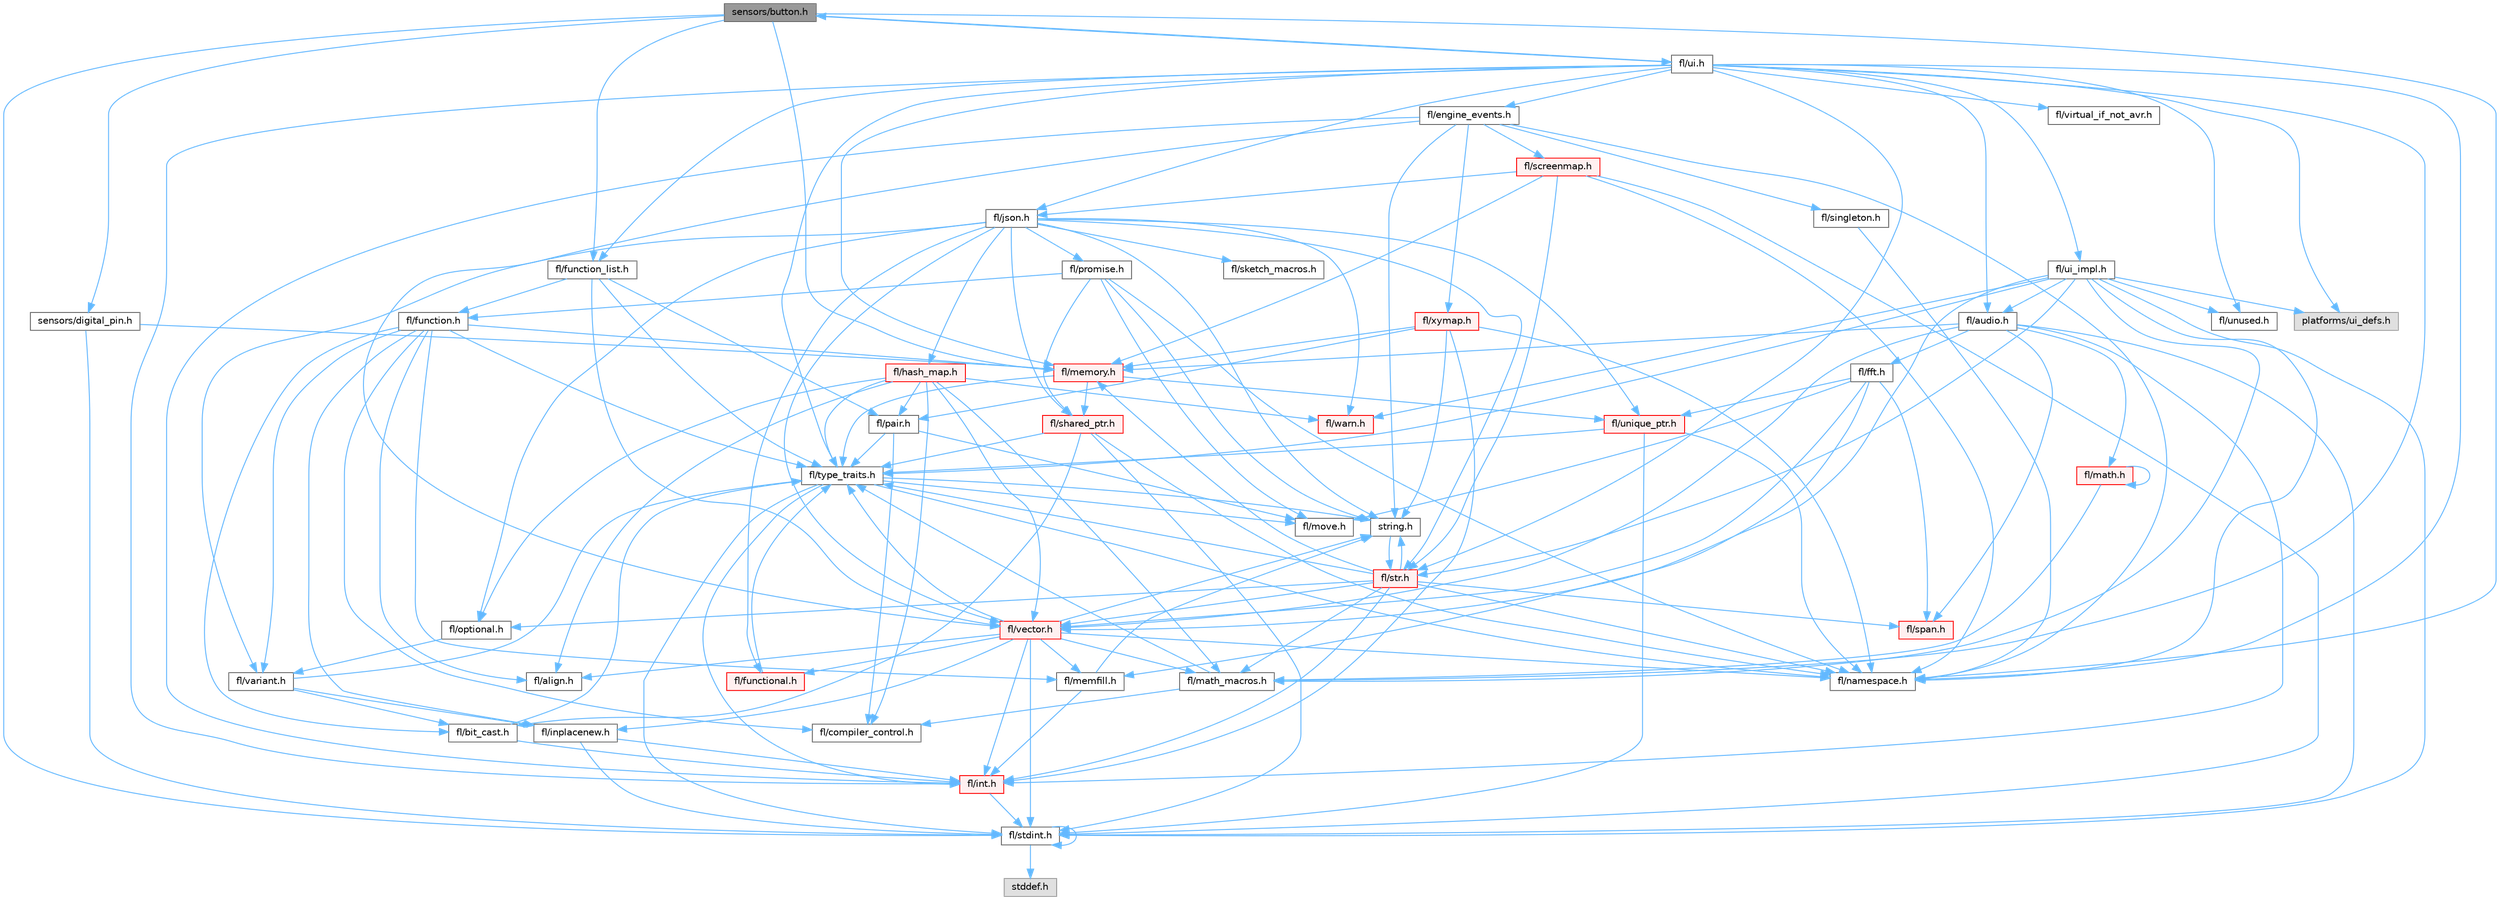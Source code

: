 digraph "sensors/button.h"
{
 // INTERACTIVE_SVG=YES
 // LATEX_PDF_SIZE
  bgcolor="transparent";
  edge [fontname=Helvetica,fontsize=10,labelfontname=Helvetica,labelfontsize=10];
  node [fontname=Helvetica,fontsize=10,shape=box,height=0.2,width=0.4];
  Node1 [id="Node000001",label="sensors/button.h",height=0.2,width=0.4,color="gray40", fillcolor="grey60", style="filled", fontcolor="black",tooltip=" "];
  Node1 -> Node2 [id="edge1_Node000001_Node000002",color="steelblue1",style="solid",tooltip=" "];
  Node2 [id="Node000002",label="fl/stdint.h",height=0.2,width=0.4,color="grey40", fillcolor="white", style="filled",URL="$df/dd8/stdint_8h.html",tooltip=" "];
  Node2 -> Node3 [id="edge2_Node000002_Node000003",color="steelblue1",style="solid",tooltip=" "];
  Node3 [id="Node000003",label="stddef.h",height=0.2,width=0.4,color="grey60", fillcolor="#E0E0E0", style="filled",tooltip=" "];
  Node2 -> Node2 [id="edge3_Node000002_Node000002",color="steelblue1",style="solid",tooltip=" "];
  Node1 -> Node4 [id="edge4_Node000001_Node000004",color="steelblue1",style="solid",tooltip=" "];
  Node4 [id="Node000004",label="fl/function_list.h",height=0.2,width=0.4,color="grey40", fillcolor="white", style="filled",URL="$d0/d64/function__list_8h.html",tooltip=" "];
  Node4 -> Node5 [id="edge5_Node000004_Node000005",color="steelblue1",style="solid",tooltip=" "];
  Node5 [id="Node000005",label="fl/function.h",height=0.2,width=0.4,color="grey40", fillcolor="white", style="filled",URL="$dd/d67/function_8h.html",tooltip=" "];
  Node5 -> Node6 [id="edge6_Node000005_Node000006",color="steelblue1",style="solid",tooltip=" "];
  Node6 [id="Node000006",label="fl/memory.h",height=0.2,width=0.4,color="red", fillcolor="#FFF0F0", style="filled",URL="$dc/d18/memory_8h.html",tooltip=" "];
  Node6 -> Node48 [id="edge7_Node000006_Node000048",color="steelblue1",style="solid",tooltip=" "];
  Node48 [id="Node000048",label="fl/shared_ptr.h",height=0.2,width=0.4,color="red", fillcolor="#FFF0F0", style="filled",URL="$df/d6a/shared__ptr_8h.html",tooltip=" "];
  Node48 -> Node8 [id="edge8_Node000048_Node000008",color="steelblue1",style="solid",tooltip=" "];
  Node8 [id="Node000008",label="fl/namespace.h",height=0.2,width=0.4,color="grey40", fillcolor="white", style="filled",URL="$df/d2a/namespace_8h.html",tooltip="Implements the FastLED namespace macros."];
  Node48 -> Node11 [id="edge9_Node000048_Node000011",color="steelblue1",style="solid",tooltip=" "];
  Node11 [id="Node000011",label="fl/type_traits.h",height=0.2,width=0.4,color="grey40", fillcolor="white", style="filled",URL="$df/d63/type__traits_8h.html",tooltip=" "];
  Node11 -> Node12 [id="edge10_Node000011_Node000012",color="steelblue1",style="solid",tooltip=" "];
  Node12 [id="Node000012",label="string.h",height=0.2,width=0.4,color="grey40", fillcolor="white", style="filled",URL="$da/d66/string_8h.html",tooltip=" "];
  Node12 -> Node13 [id="edge11_Node000012_Node000013",color="steelblue1",style="solid",tooltip=" "];
  Node13 [id="Node000013",label="fl/str.h",height=0.2,width=0.4,color="red", fillcolor="#FFF0F0", style="filled",URL="$d1/d93/str_8h.html",tooltip=" "];
  Node13 -> Node14 [id="edge12_Node000013_Node000014",color="steelblue1",style="solid",tooltip=" "];
  Node14 [id="Node000014",label="fl/int.h",height=0.2,width=0.4,color="red", fillcolor="#FFF0F0", style="filled",URL="$d3/d7e/int_8h.html",tooltip=" "];
  Node14 -> Node2 [id="edge13_Node000014_Node000002",color="steelblue1",style="solid",tooltip=" "];
  Node13 -> Node12 [id="edge14_Node000013_Node000012",color="steelblue1",style="solid",tooltip=" "];
  Node13 -> Node21 [id="edge15_Node000013_Node000021",color="steelblue1",style="solid",tooltip=" "];
  Node21 [id="Node000021",label="fl/math_macros.h",height=0.2,width=0.4,color="grey40", fillcolor="white", style="filled",URL="$d8/db8/math__macros_8h.html",tooltip=" "];
  Node21 -> Node22 [id="edge16_Node000021_Node000022",color="steelblue1",style="solid",tooltip=" "];
  Node22 [id="Node000022",label="fl/compiler_control.h",height=0.2,width=0.4,color="grey40", fillcolor="white", style="filled",URL="$d4/d54/compiler__control_8h.html",tooltip=" "];
  Node21 -> Node11 [id="edge17_Node000021_Node000011",color="steelblue1",style="solid",tooltip=" "];
  Node13 -> Node8 [id="edge18_Node000013_Node000008",color="steelblue1",style="solid",tooltip=" "];
  Node13 -> Node6 [id="edge19_Node000013_Node000006",color="steelblue1",style="solid",tooltip=" "];
  Node13 -> Node24 [id="edge20_Node000013_Node000024",color="steelblue1",style="solid",tooltip=" "];
  Node24 [id="Node000024",label="fl/optional.h",height=0.2,width=0.4,color="grey40", fillcolor="white", style="filled",URL="$dc/d62/optional_8h.html",tooltip=" "];
  Node24 -> Node25 [id="edge21_Node000024_Node000025",color="steelblue1",style="solid",tooltip=" "];
  Node25 [id="Node000025",label="fl/variant.h",height=0.2,width=0.4,color="grey40", fillcolor="white", style="filled",URL="$d6/d10/variant_8h.html",tooltip=" "];
  Node25 -> Node26 [id="edge22_Node000025_Node000026",color="steelblue1",style="solid",tooltip=" "];
  Node26 [id="Node000026",label="fl/inplacenew.h",height=0.2,width=0.4,color="grey40", fillcolor="white", style="filled",URL="$db/d36/inplacenew_8h.html",tooltip=" "];
  Node26 -> Node2 [id="edge23_Node000026_Node000002",color="steelblue1",style="solid",tooltip=" "];
  Node26 -> Node14 [id="edge24_Node000026_Node000014",color="steelblue1",style="solid",tooltip=" "];
  Node25 -> Node11 [id="edge25_Node000025_Node000011",color="steelblue1",style="solid",tooltip=" "];
  Node25 -> Node27 [id="edge26_Node000025_Node000027",color="steelblue1",style="solid",tooltip=" "];
  Node27 [id="Node000027",label="fl/bit_cast.h",height=0.2,width=0.4,color="grey40", fillcolor="white", style="filled",URL="$df/d72/bit__cast_8h.html",tooltip=" "];
  Node27 -> Node11 [id="edge27_Node000027_Node000011",color="steelblue1",style="solid",tooltip=" "];
  Node27 -> Node14 [id="edge28_Node000027_Node000014",color="steelblue1",style="solid",tooltip=" "];
  Node13 -> Node11 [id="edge29_Node000013_Node000011",color="steelblue1",style="solid",tooltip=" "];
  Node13 -> Node28 [id="edge30_Node000013_Node000028",color="steelblue1",style="solid",tooltip=" "];
  Node28 [id="Node000028",label="fl/vector.h",height=0.2,width=0.4,color="red", fillcolor="#FFF0F0", style="filled",URL="$d6/d68/vector_8h.html",tooltip=" "];
  Node28 -> Node2 [id="edge31_Node000028_Node000002",color="steelblue1",style="solid",tooltip=" "];
  Node28 -> Node14 [id="edge32_Node000028_Node000014",color="steelblue1",style="solid",tooltip=" "];
  Node28 -> Node12 [id="edge33_Node000028_Node000012",color="steelblue1",style="solid",tooltip=" "];
  Node28 -> Node29 [id="edge34_Node000028_Node000029",color="steelblue1",style="solid",tooltip=" "];
  Node29 [id="Node000029",label="fl/functional.h",height=0.2,width=0.4,color="red", fillcolor="#FFF0F0", style="filled",URL="$d8/dea/functional_8h.html",tooltip=" "];
  Node29 -> Node11 [id="edge35_Node000029_Node000011",color="steelblue1",style="solid",tooltip=" "];
  Node28 -> Node21 [id="edge36_Node000028_Node000021",color="steelblue1",style="solid",tooltip=" "];
  Node28 -> Node34 [id="edge37_Node000028_Node000034",color="steelblue1",style="solid",tooltip=" "];
  Node34 [id="Node000034",label="fl/memfill.h",height=0.2,width=0.4,color="grey40", fillcolor="white", style="filled",URL="$d0/dda/memfill_8h.html",tooltip=" "];
  Node34 -> Node12 [id="edge38_Node000034_Node000012",color="steelblue1",style="solid",tooltip=" "];
  Node34 -> Node14 [id="edge39_Node000034_Node000014",color="steelblue1",style="solid",tooltip=" "];
  Node28 -> Node8 [id="edge40_Node000028_Node000008",color="steelblue1",style="solid",tooltip=" "];
  Node28 -> Node11 [id="edge41_Node000028_Node000011",color="steelblue1",style="solid",tooltip=" "];
  Node28 -> Node26 [id="edge42_Node000028_Node000026",color="steelblue1",style="solid",tooltip=" "];
  Node28 -> Node40 [id="edge43_Node000028_Node000040",color="steelblue1",style="solid",tooltip=" "];
  Node40 [id="Node000040",label="fl/align.h",height=0.2,width=0.4,color="grey40", fillcolor="white", style="filled",URL="$d1/ddf/align_8h.html",tooltip=" "];
  Node13 -> Node41 [id="edge44_Node000013_Node000041",color="steelblue1",style="solid",tooltip=" "];
  Node41 [id="Node000041",label="fl/span.h",height=0.2,width=0.4,color="red", fillcolor="#FFF0F0", style="filled",URL="$d4/d7a/span_8h.html",tooltip=" "];
  Node11 -> Node2 [id="edge45_Node000011_Node000002",color="steelblue1",style="solid",tooltip=" "];
  Node11 -> Node8 [id="edge46_Node000011_Node000008",color="steelblue1",style="solid",tooltip=" "];
  Node11 -> Node23 [id="edge47_Node000011_Node000023",color="steelblue1",style="solid",tooltip=" "];
  Node23 [id="Node000023",label="fl/move.h",height=0.2,width=0.4,color="grey40", fillcolor="white", style="filled",URL="$d9/d83/move_8h.html",tooltip=" "];
  Node11 -> Node14 [id="edge48_Node000011_Node000014",color="steelblue1",style="solid",tooltip=" "];
  Node48 -> Node2 [id="edge49_Node000048_Node000002",color="steelblue1",style="solid",tooltip=" "];
  Node48 -> Node27 [id="edge50_Node000048_Node000027",color="steelblue1",style="solid",tooltip=" "];
  Node6 -> Node10 [id="edge51_Node000006_Node000010",color="steelblue1",style="solid",tooltip=" "];
  Node10 [id="Node000010",label="fl/unique_ptr.h",height=0.2,width=0.4,color="red", fillcolor="#FFF0F0", style="filled",URL="$da/d4b/unique__ptr_8h.html",tooltip=" "];
  Node10 -> Node8 [id="edge52_Node000010_Node000008",color="steelblue1",style="solid",tooltip=" "];
  Node10 -> Node11 [id="edge53_Node000010_Node000011",color="steelblue1",style="solid",tooltip=" "];
  Node10 -> Node2 [id="edge54_Node000010_Node000002",color="steelblue1",style="solid",tooltip=" "];
  Node6 -> Node11 [id="edge55_Node000006_Node000011",color="steelblue1",style="solid",tooltip=" "];
  Node5 -> Node11 [id="edge56_Node000005_Node000011",color="steelblue1",style="solid",tooltip=" "];
  Node5 -> Node22 [id="edge57_Node000005_Node000022",color="steelblue1",style="solid",tooltip=" "];
  Node5 -> Node25 [id="edge58_Node000005_Node000025",color="steelblue1",style="solid",tooltip=" "];
  Node5 -> Node34 [id="edge59_Node000005_Node000034",color="steelblue1",style="solid",tooltip=" "];
  Node5 -> Node26 [id="edge60_Node000005_Node000026",color="steelblue1",style="solid",tooltip=" "];
  Node5 -> Node27 [id="edge61_Node000005_Node000027",color="steelblue1",style="solid",tooltip=" "];
  Node5 -> Node40 [id="edge62_Node000005_Node000040",color="steelblue1",style="solid",tooltip=" "];
  Node4 -> Node52 [id="edge63_Node000004_Node000052",color="steelblue1",style="solid",tooltip=" "];
  Node52 [id="Node000052",label="fl/pair.h",height=0.2,width=0.4,color="grey40", fillcolor="white", style="filled",URL="$d3/d41/pair_8h.html",tooltip=" "];
  Node52 -> Node23 [id="edge64_Node000052_Node000023",color="steelblue1",style="solid",tooltip=" "];
  Node52 -> Node22 [id="edge65_Node000052_Node000022",color="steelblue1",style="solid",tooltip=" "];
  Node52 -> Node11 [id="edge66_Node000052_Node000011",color="steelblue1",style="solid",tooltip=" "];
  Node4 -> Node28 [id="edge67_Node000004_Node000028",color="steelblue1",style="solid",tooltip=" "];
  Node4 -> Node11 [id="edge68_Node000004_Node000011",color="steelblue1",style="solid",tooltip=" "];
  Node1 -> Node8 [id="edge69_Node000001_Node000008",color="steelblue1",style="solid",tooltip=" "];
  Node1 -> Node6 [id="edge70_Node000001_Node000006",color="steelblue1",style="solid",tooltip=" "];
  Node1 -> Node53 [id="edge71_Node000001_Node000053",color="steelblue1",style="solid",tooltip=" "];
  Node53 [id="Node000053",label="fl/ui.h",height=0.2,width=0.4,color="grey40", fillcolor="white", style="filled",URL="$d9/d3b/ui_8h.html",tooltip=" "];
  Node53 -> Node8 [id="edge72_Node000053_Node000008",color="steelblue1",style="solid",tooltip=" "];
  Node53 -> Node6 [id="edge73_Node000053_Node000006",color="steelblue1",style="solid",tooltip=" "];
  Node53 -> Node54 [id="edge74_Node000053_Node000054",color="steelblue1",style="solid",tooltip=" "];
  Node54 [id="Node000054",label="fl/json.h",height=0.2,width=0.4,color="grey40", fillcolor="white", style="filled",URL="$d7/d91/fl_2json_8h.html",tooltip="FastLED's Elegant JSON Library: fl::Json"];
  Node54 -> Node12 [id="edge75_Node000054_Node000012",color="steelblue1",style="solid",tooltip=" "];
  Node54 -> Node28 [id="edge76_Node000054_Node000028",color="steelblue1",style="solid",tooltip=" "];
  Node54 -> Node55 [id="edge77_Node000054_Node000055",color="steelblue1",style="solid",tooltip=" "];
  Node55 [id="Node000055",label="fl/hash_map.h",height=0.2,width=0.4,color="red", fillcolor="#FFF0F0", style="filled",URL="$d6/d13/hash__map_8h.html",tooltip=" "];
  Node55 -> Node24 [id="edge78_Node000055_Node000024",color="steelblue1",style="solid",tooltip=" "];
  Node55 -> Node52 [id="edge79_Node000055_Node000052",color="steelblue1",style="solid",tooltip=" "];
  Node55 -> Node11 [id="edge80_Node000055_Node000011",color="steelblue1",style="solid",tooltip=" "];
  Node55 -> Node28 [id="edge81_Node000055_Node000028",color="steelblue1",style="solid",tooltip=" "];
  Node55 -> Node59 [id="edge82_Node000055_Node000059",color="steelblue1",style="solid",tooltip=" "];
  Node59 [id="Node000059",label="fl/warn.h",height=0.2,width=0.4,color="red", fillcolor="#FFF0F0", style="filled",URL="$de/d77/warn_8h.html",tooltip=" "];
  Node55 -> Node40 [id="edge83_Node000055_Node000040",color="steelblue1",style="solid",tooltip=" "];
  Node55 -> Node22 [id="edge84_Node000055_Node000022",color="steelblue1",style="solid",tooltip=" "];
  Node55 -> Node21 [id="edge85_Node000055_Node000021",color="steelblue1",style="solid",tooltip=" "];
  Node54 -> Node25 [id="edge86_Node000054_Node000025",color="steelblue1",style="solid",tooltip=" "];
  Node54 -> Node24 [id="edge87_Node000054_Node000024",color="steelblue1",style="solid",tooltip=" "];
  Node54 -> Node10 [id="edge88_Node000054_Node000010",color="steelblue1",style="solid",tooltip=" "];
  Node54 -> Node48 [id="edge89_Node000054_Node000048",color="steelblue1",style="solid",tooltip=" "];
  Node54 -> Node29 [id="edge90_Node000054_Node000029",color="steelblue1",style="solid",tooltip=" "];
  Node54 -> Node13 [id="edge91_Node000054_Node000013",color="steelblue1",style="solid",tooltip=" "];
  Node54 -> Node71 [id="edge92_Node000054_Node000071",color="steelblue1",style="solid",tooltip=" "];
  Node71 [id="Node000071",label="fl/promise.h",height=0.2,width=0.4,color="grey40", fillcolor="white", style="filled",URL="$d6/d17/promise_8h.html",tooltip="Promise-based fluent API for FastLED - standalone async primitives."];
  Node71 -> Node8 [id="edge93_Node000071_Node000008",color="steelblue1",style="solid",tooltip=" "];
  Node71 -> Node5 [id="edge94_Node000071_Node000005",color="steelblue1",style="solid",tooltip=" "];
  Node71 -> Node12 [id="edge95_Node000071_Node000012",color="steelblue1",style="solid",tooltip=" "];
  Node71 -> Node48 [id="edge96_Node000071_Node000048",color="steelblue1",style="solid",tooltip=" "];
  Node71 -> Node23 [id="edge97_Node000071_Node000023",color="steelblue1",style="solid",tooltip=" "];
  Node54 -> Node59 [id="edge98_Node000054_Node000059",color="steelblue1",style="solid",tooltip=" "];
  Node54 -> Node70 [id="edge99_Node000054_Node000070",color="steelblue1",style="solid",tooltip=" "];
  Node70 [id="Node000070",label="fl/sketch_macros.h",height=0.2,width=0.4,color="grey40", fillcolor="white", style="filled",URL="$d1/dbc/sketch__macros_8h.html",tooltip=" "];
  Node53 -> Node13 [id="edge100_Node000053_Node000013",color="steelblue1",style="solid",tooltip=" "];
  Node53 -> Node14 [id="edge101_Node000053_Node000014",color="steelblue1",style="solid",tooltip=" "];
  Node53 -> Node72 [id="edge102_Node000053_Node000072",color="steelblue1",style="solid",tooltip=" "];
  Node72 [id="Node000072",label="fl/audio.h",height=0.2,width=0.4,color="grey40", fillcolor="white", style="filled",URL="$da/d09/audio_8h.html",tooltip=" "];
  Node72 -> Node73 [id="edge103_Node000072_Node000073",color="steelblue1",style="solid",tooltip=" "];
  Node73 [id="Node000073",label="fl/fft.h",height=0.2,width=0.4,color="grey40", fillcolor="white", style="filled",URL="$d7/d76/fft_8h.html",tooltip=" "];
  Node73 -> Node10 [id="edge104_Node000073_Node000010",color="steelblue1",style="solid",tooltip=" "];
  Node73 -> Node41 [id="edge105_Node000073_Node000041",color="steelblue1",style="solid",tooltip=" "];
  Node73 -> Node28 [id="edge106_Node000073_Node000028",color="steelblue1",style="solid",tooltip=" "];
  Node73 -> Node23 [id="edge107_Node000073_Node000023",color="steelblue1",style="solid",tooltip=" "];
  Node73 -> Node34 [id="edge108_Node000073_Node000034",color="steelblue1",style="solid",tooltip=" "];
  Node72 -> Node17 [id="edge109_Node000072_Node000017",color="steelblue1",style="solid",tooltip=" "];
  Node17 [id="Node000017",label="fl/math.h",height=0.2,width=0.4,color="red", fillcolor="#FFF0F0", style="filled",URL="$df/db1/math_8h.html",tooltip=" "];
  Node17 -> Node17 [id="edge110_Node000017_Node000017",color="steelblue1",style="solid",tooltip=" "];
  Node17 -> Node21 [id="edge111_Node000017_Node000021",color="steelblue1",style="solid",tooltip=" "];
  Node72 -> Node6 [id="edge112_Node000072_Node000006",color="steelblue1",style="solid",tooltip=" "];
  Node72 -> Node41 [id="edge113_Node000072_Node000041",color="steelblue1",style="solid",tooltip=" "];
  Node72 -> Node28 [id="edge114_Node000072_Node000028",color="steelblue1",style="solid",tooltip=" "];
  Node72 -> Node14 [id="edge115_Node000072_Node000014",color="steelblue1",style="solid",tooltip=" "];
  Node72 -> Node2 [id="edge116_Node000072_Node000002",color="steelblue1",style="solid",tooltip=" "];
  Node53 -> Node74 [id="edge117_Node000053_Node000074",color="steelblue1",style="solid",tooltip=" "];
  Node74 [id="Node000074",label="fl/engine_events.h",height=0.2,width=0.4,color="grey40", fillcolor="white", style="filled",URL="$db/dc0/engine__events_8h.html",tooltip=" "];
  Node74 -> Node8 [id="edge118_Node000074_Node000008",color="steelblue1",style="solid",tooltip=" "];
  Node74 -> Node75 [id="edge119_Node000074_Node000075",color="steelblue1",style="solid",tooltip=" "];
  Node75 [id="Node000075",label="fl/screenmap.h",height=0.2,width=0.4,color="red", fillcolor="#FFF0F0", style="filled",URL="$d7/d97/screenmap_8h.html",tooltip=" "];
  Node75 -> Node2 [id="edge120_Node000075_Node000002",color="steelblue1",style="solid",tooltip=" "];
  Node75 -> Node6 [id="edge121_Node000075_Node000006",color="steelblue1",style="solid",tooltip=" "];
  Node75 -> Node8 [id="edge122_Node000075_Node000008",color="steelblue1",style="solid",tooltip=" "];
  Node75 -> Node13 [id="edge123_Node000075_Node000013",color="steelblue1",style="solid",tooltip=" "];
  Node75 -> Node54 [id="edge124_Node000075_Node000054",color="steelblue1",style="solid",tooltip=" "];
  Node74 -> Node84 [id="edge125_Node000074_Node000084",color="steelblue1",style="solid",tooltip=" "];
  Node84 [id="Node000084",label="fl/singleton.h",height=0.2,width=0.4,color="grey40", fillcolor="white", style="filled",URL="$d4/d0b/singleton_8h.html",tooltip=" "];
  Node84 -> Node8 [id="edge126_Node000084_Node000008",color="steelblue1",style="solid",tooltip=" "];
  Node74 -> Node28 [id="edge127_Node000074_Node000028",color="steelblue1",style="solid",tooltip=" "];
  Node74 -> Node85 [id="edge128_Node000074_Node000085",color="steelblue1",style="solid",tooltip=" "];
  Node85 [id="Node000085",label="fl/xymap.h",height=0.2,width=0.4,color="red", fillcolor="#FFF0F0", style="filled",URL="$da/d61/xymap_8h.html",tooltip=" "];
  Node85 -> Node14 [id="edge129_Node000085_Node000014",color="steelblue1",style="solid",tooltip=" "];
  Node85 -> Node8 [id="edge130_Node000085_Node000008",color="steelblue1",style="solid",tooltip=" "];
  Node85 -> Node52 [id="edge131_Node000085_Node000052",color="steelblue1",style="solid",tooltip=" "];
  Node85 -> Node12 [id="edge132_Node000085_Node000012",color="steelblue1",style="solid",tooltip=" "];
  Node85 -> Node6 [id="edge133_Node000085_Node000006",color="steelblue1",style="solid",tooltip=" "];
  Node74 -> Node12 [id="edge134_Node000074_Node000012",color="steelblue1",style="solid",tooltip=" "];
  Node74 -> Node14 [id="edge135_Node000074_Node000014",color="steelblue1",style="solid",tooltip=" "];
  Node53 -> Node4 [id="edge136_Node000053_Node000004",color="steelblue1",style="solid",tooltip=" "];
  Node53 -> Node21 [id="edge137_Node000053_Node000021",color="steelblue1",style="solid",tooltip=" "];
  Node53 -> Node11 [id="edge138_Node000053_Node000011",color="steelblue1",style="solid",tooltip=" "];
  Node53 -> Node87 [id="edge139_Node000053_Node000087",color="steelblue1",style="solid",tooltip=" "];
  Node87 [id="Node000087",label="fl/ui_impl.h",height=0.2,width=0.4,color="grey40", fillcolor="white", style="filled",URL="$d6/dc0/ui__impl_8h.html",tooltip=" "];
  Node87 -> Node2 [id="edge140_Node000087_Node000002",color="steelblue1",style="solid",tooltip=" "];
  Node87 -> Node72 [id="edge141_Node000087_Node000072",color="steelblue1",style="solid",tooltip=" "];
  Node87 -> Node21 [id="edge142_Node000087_Node000021",color="steelblue1",style="solid",tooltip=" "];
  Node87 -> Node8 [id="edge143_Node000087_Node000008",color="steelblue1",style="solid",tooltip=" "];
  Node87 -> Node13 [id="edge144_Node000087_Node000013",color="steelblue1",style="solid",tooltip=" "];
  Node87 -> Node11 [id="edge145_Node000087_Node000011",color="steelblue1",style="solid",tooltip=" "];
  Node87 -> Node37 [id="edge146_Node000087_Node000037",color="steelblue1",style="solid",tooltip=" "];
  Node37 [id="Node000037",label="fl/unused.h",height=0.2,width=0.4,color="grey40", fillcolor="white", style="filled",URL="$d8/d4b/unused_8h.html",tooltip=" "];
  Node87 -> Node28 [id="edge147_Node000087_Node000028",color="steelblue1",style="solid",tooltip=" "];
  Node87 -> Node59 [id="edge148_Node000087_Node000059",color="steelblue1",style="solid",tooltip=" "];
  Node87 -> Node88 [id="edge149_Node000087_Node000088",color="steelblue1",style="solid",tooltip=" "];
  Node88 [id="Node000088",label="platforms/ui_defs.h",height=0.2,width=0.4,color="grey60", fillcolor="#E0E0E0", style="filled",tooltip=" "];
  Node53 -> Node37 [id="edge150_Node000053_Node000037",color="steelblue1",style="solid",tooltip=" "];
  Node53 -> Node88 [id="edge151_Node000053_Node000088",color="steelblue1",style="solid",tooltip=" "];
  Node53 -> Node1 [id="edge152_Node000053_Node000001",color="steelblue1",style="solid",tooltip=" "];
  Node53 -> Node89 [id="edge153_Node000053_Node000089",color="steelblue1",style="solid",tooltip=" "];
  Node89 [id="Node000089",label="fl/virtual_if_not_avr.h",height=0.2,width=0.4,color="grey40", fillcolor="white", style="filled",URL="$da/ddb/virtual__if__not__avr_8h.html",tooltip=" "];
  Node1 -> Node90 [id="edge154_Node000001_Node000090",color="steelblue1",style="solid",tooltip=" "];
  Node90 [id="Node000090",label="sensors/digital_pin.h",height=0.2,width=0.4,color="grey40", fillcolor="white", style="filled",URL="$dd/d83/digital__pin_8h.html",tooltip=" "];
  Node90 -> Node2 [id="edge155_Node000090_Node000002",color="steelblue1",style="solid",tooltip=" "];
  Node90 -> Node6 [id="edge156_Node000090_Node000006",color="steelblue1",style="solid",tooltip=" "];
}
